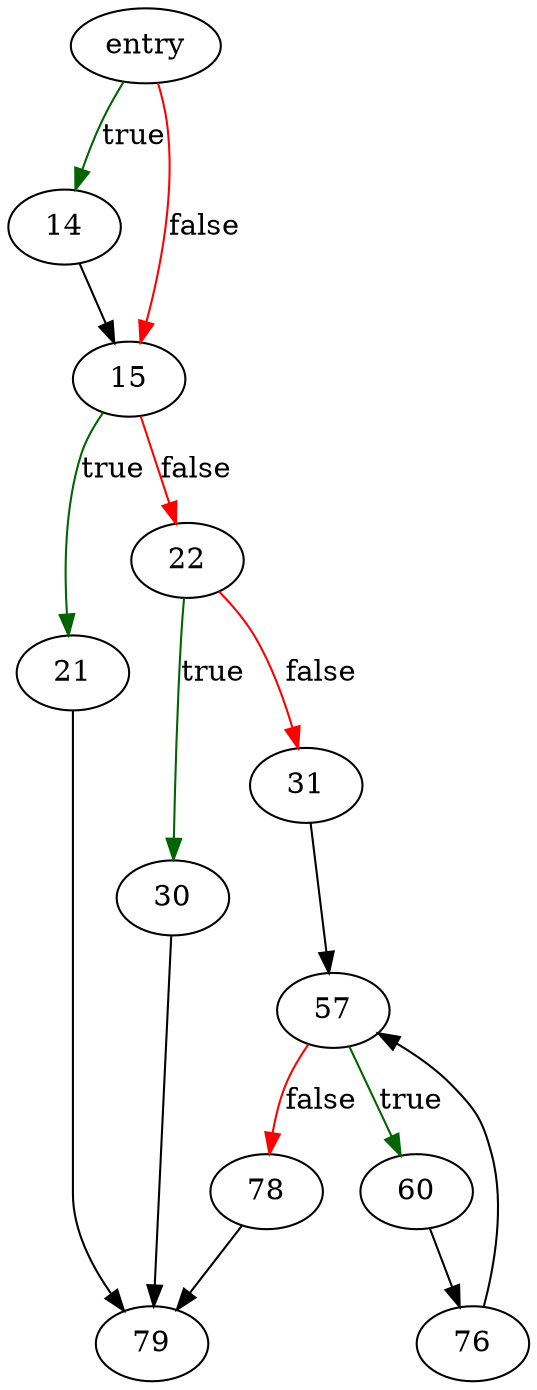 digraph "rehash" {
	// Node definitions.
	2 [label=entry];
	14;
	15;
	21;
	22;
	30;
	31;
	57;
	60;
	76;
	78;
	79;

	// Edge definitions.
	2 -> 14 [
		color=darkgreen
		label=true
	];
	2 -> 15 [
		color=red
		label=false
	];
	14 -> 15;
	15 -> 21 [
		color=darkgreen
		label=true
	];
	15 -> 22 [
		color=red
		label=false
	];
	21 -> 79;
	22 -> 30 [
		color=darkgreen
		label=true
	];
	22 -> 31 [
		color=red
		label=false
	];
	30 -> 79;
	31 -> 57;
	57 -> 60 [
		color=darkgreen
		label=true
	];
	57 -> 78 [
		color=red
		label=false
	];
	60 -> 76;
	76 -> 57;
	78 -> 79;
}